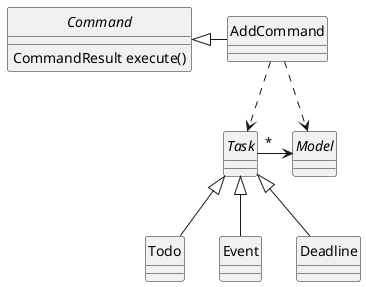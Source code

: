 @startuml
skinparam backgroundColor #ffffff
skinparam classAttributeIconSize 0
hide circle

abstract class Command {
CommandResult execute()
}

class AddCommand
interface Model
abstract class Task
class Todo
class Event
class Deadline

Command <|- AddCommand
AddCommand .right.> Model

Task <|-- Todo
Task <|-- Event
Task <|-- Deadline

AddCommand ..> Task
Task "*" -> Model

@enduml
